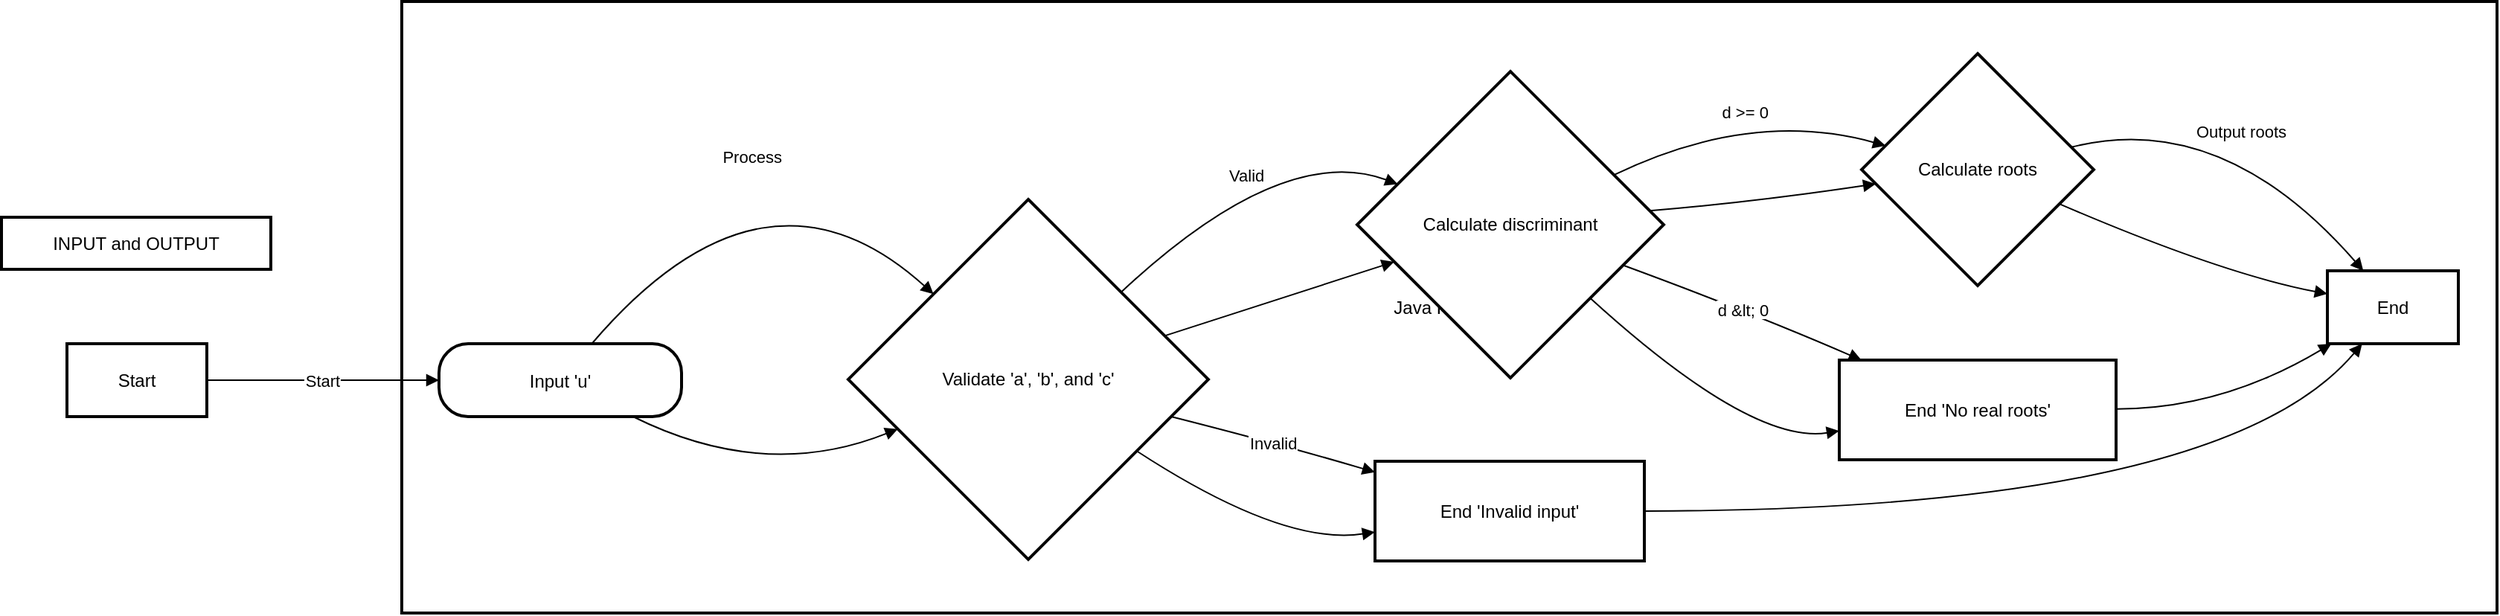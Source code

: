 <mxfile version="24.7.17">
  <diagram name="Page-1" id="QPL22uJg0W9nevEsYpcj">
    <mxGraphModel>
      <root>
        <mxCell id="0" />
        <mxCell id="1" parent="0" />
        <mxCell id="2" value="INPUT and OUTPUT" style="whiteSpace=wrap;strokeWidth=2;" vertex="1" parent="1">
          <mxGeometry x="8" y="153" width="181" height="35" as="geometry" />
        </mxCell>
        <mxCell id="3" value="Java Program" style="whiteSpace=wrap;strokeWidth=2;" vertex="1" parent="1">
          <mxGeometry x="277" y="8" width="1408" height="411" as="geometry" />
        </mxCell>
        <mxCell id="4" value="Start" style="whiteSpace=wrap;strokeWidth=2;" vertex="1" parent="1">
          <mxGeometry x="52" y="238" width="94" height="49" as="geometry" />
        </mxCell>
        <mxCell id="5" value="Input &#39;u&#39;" style="rounded=1;arcSize=40;strokeWidth=2" vertex="1" parent="1">
          <mxGeometry x="302" y="238" width="163" height="49" as="geometry" />
        </mxCell>
        <mxCell id="6" value="Validate &#39;a&#39;, &#39;b&#39;, and &#39;c&#39;" style="rhombus;strokeWidth=2;whiteSpace=wrap;" vertex="1" parent="1">
          <mxGeometry x="577" y="141" width="242" height="242" as="geometry" />
        </mxCell>
        <mxCell id="7" value="Calculate discriminant" style="rhombus;strokeWidth=2;whiteSpace=wrap;" vertex="1" parent="1">
          <mxGeometry x="919" y="55" width="206" height="206" as="geometry" />
        </mxCell>
        <mxCell id="8" value="Calculate roots" style="rhombus;strokeWidth=2;whiteSpace=wrap;" vertex="1" parent="1">
          <mxGeometry x="1258" y="43" width="156" height="156" as="geometry" />
        </mxCell>
        <mxCell id="9" value="End" style="whiteSpace=wrap;strokeWidth=2;" vertex="1" parent="1">
          <mxGeometry x="1571" y="189" width="88" height="49" as="geometry" />
        </mxCell>
        <mxCell id="10" value="End &#39;No real roots&#39;" style="whiteSpace=wrap;strokeWidth=2;" vertex="1" parent="1">
          <mxGeometry x="1243" y="249" width="186" height="67" as="geometry" />
        </mxCell>
        <mxCell id="11" value="End &#39;Invalid input&#39;" style="whiteSpace=wrap;strokeWidth=2;" vertex="1" parent="1">
          <mxGeometry x="931" y="317" width="181" height="67" as="geometry" />
        </mxCell>
        <mxCell id="12" value="Start" style="curved=1;startArrow=none;endArrow=block;exitX=1;exitY=0.5;entryX=0;entryY=0.5;" edge="1" parent="1" source="4" target="5">
          <mxGeometry relative="1" as="geometry">
            <Array as="points" />
          </mxGeometry>
        </mxCell>
        <mxCell id="13" value="Process" style="curved=1;startArrow=none;endArrow=block;exitX=0.63;exitY=0;entryX=0;entryY=0.05;" edge="1" parent="1" source="5" target="6">
          <mxGeometry relative="1" as="geometry">
            <Array as="points">
              <mxPoint x="521" y="102" />
            </Array>
          </mxGeometry>
        </mxCell>
        <mxCell id="14" value="Valid" style="curved=1;startArrow=none;endArrow=block;exitX=1;exitY=0.03;entryX=0;entryY=0.32;" edge="1" parent="1" source="6" target="7">
          <mxGeometry relative="1" as="geometry">
            <Array as="points">
              <mxPoint x="869" y="102" />
            </Array>
          </mxGeometry>
        </mxCell>
        <mxCell id="15" value="d &gt;= 0" style="curved=1;startArrow=none;endArrow=block;exitX=1;exitY=0.26;entryX=0;entryY=0.37;" edge="1" parent="1" source="7" target="8">
          <mxGeometry relative="1" as="geometry">
            <Array as="points">
              <mxPoint x="1184" y="80" />
            </Array>
          </mxGeometry>
        </mxCell>
        <mxCell id="16" value="Output roots" style="curved=1;startArrow=none;endArrow=block;exitX=1;exitY=0.38;entryX=0.27;entryY=-0.01;" edge="1" parent="1" source="8" target="9">
          <mxGeometry relative="1" as="geometry">
            <Array as="points">
              <mxPoint x="1500" y="80" />
            </Array>
          </mxGeometry>
        </mxCell>
        <mxCell id="17" value="d &amp;lt; 0" style="curved=1;startArrow=none;endArrow=block;exitX=1;exitY=0.68;entryX=0.08;entryY=0;" edge="1" parent="1" source="7" target="10">
          <mxGeometry relative="1" as="geometry">
            <Array as="points">
              <mxPoint x="1184" y="217" />
            </Array>
          </mxGeometry>
        </mxCell>
        <mxCell id="18" value="Invalid" style="curved=1;startArrow=none;endArrow=block;exitX=1;exitY=0.63;entryX=0;entryY=0.11;" edge="1" parent="1" source="6" target="11">
          <mxGeometry relative="1" as="geometry">
            <Array as="points">
              <mxPoint x="869" y="306" />
            </Array>
          </mxGeometry>
        </mxCell>
        <mxCell id="19" value="" style="curved=1;startArrow=none;endArrow=block;exitX=0.8;exitY=1;entryX=0;entryY=0.69;" edge="1" parent="1" source="5" target="6">
          <mxGeometry relative="1" as="geometry">
            <Array as="points">
              <mxPoint x="521" y="331" />
            </Array>
          </mxGeometry>
        </mxCell>
        <mxCell id="20" value="" style="curved=1;startArrow=none;endArrow=block;exitX=1;exitY=0.34;entryX=0;entryY=0.66;" edge="1" parent="1" source="6" target="7">
          <mxGeometry relative="1" as="geometry">
            <Array as="points">
              <mxPoint x="869" y="207" />
            </Array>
          </mxGeometry>
        </mxCell>
        <mxCell id="21" value="" style="curved=1;startArrow=none;endArrow=block;exitX=1;exitY=0.45;entryX=0;entryY=0.57;" edge="1" parent="1" source="7" target="8">
          <mxGeometry relative="1" as="geometry">
            <Array as="points">
              <mxPoint x="1184" y="143" />
            </Array>
          </mxGeometry>
        </mxCell>
        <mxCell id="22" value="" style="curved=1;startArrow=none;endArrow=block;exitX=1;exitY=0.71;entryX=0.01;entryY=0.32;" edge="1" parent="1" source="8" target="9">
          <mxGeometry relative="1" as="geometry">
            <Array as="points">
              <mxPoint x="1500" y="191" />
            </Array>
          </mxGeometry>
        </mxCell>
        <mxCell id="23" value="" style="curved=1;startArrow=none;endArrow=block;exitX=1;exitY=0.96;entryX=0;entryY=0.71;" edge="1" parent="1" source="7" target="10">
          <mxGeometry relative="1" as="geometry">
            <Array as="points">
              <mxPoint x="1184" y="306" />
            </Array>
          </mxGeometry>
        </mxCell>
        <mxCell id="24" value="" style="curved=1;startArrow=none;endArrow=block;exitX=1;exitY=0.49;entryX=0.04;entryY=0.99;" edge="1" parent="1" source="10" target="9">
          <mxGeometry relative="1" as="geometry">
            <Array as="points">
              <mxPoint x="1500" y="282" />
            </Array>
          </mxGeometry>
        </mxCell>
        <mxCell id="25" value="" style="curved=1;startArrow=none;endArrow=block;exitX=1;exitY=0.83;entryX=0;entryY=0.71;" edge="1" parent="1" source="6" target="11">
          <mxGeometry relative="1" as="geometry">
            <Array as="points">
              <mxPoint x="869" y="374" />
            </Array>
          </mxGeometry>
        </mxCell>
        <mxCell id="26" value="" style="curved=1;startArrow=none;endArrow=block;exitX=1;exitY=0.5;entryX=0.27;entryY=0.99;" edge="1" parent="1" source="11" target="9">
          <mxGeometry relative="1" as="geometry">
            <Array as="points">
              <mxPoint x="1500" y="350" />
            </Array>
          </mxGeometry>
        </mxCell>
      </root>
    </mxGraphModel>
  </diagram>
</mxfile>
